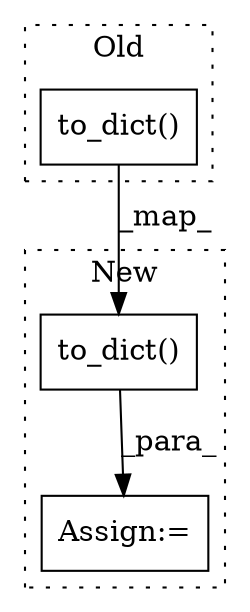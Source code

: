 digraph G {
subgraph cluster0 {
1 [label="to_dict()" a="75" s="3151" l="13" shape="box"];
label = "Old";
style="dotted";
}
subgraph cluster1 {
2 [label="to_dict()" a="75" s="3175" l="13" shape="box"];
3 [label="Assign:=" a="68" s="3123" l="3" shape="box"];
label = "New";
style="dotted";
}
1 -> 2 [label="_map_"];
2 -> 3 [label="_para_"];
}